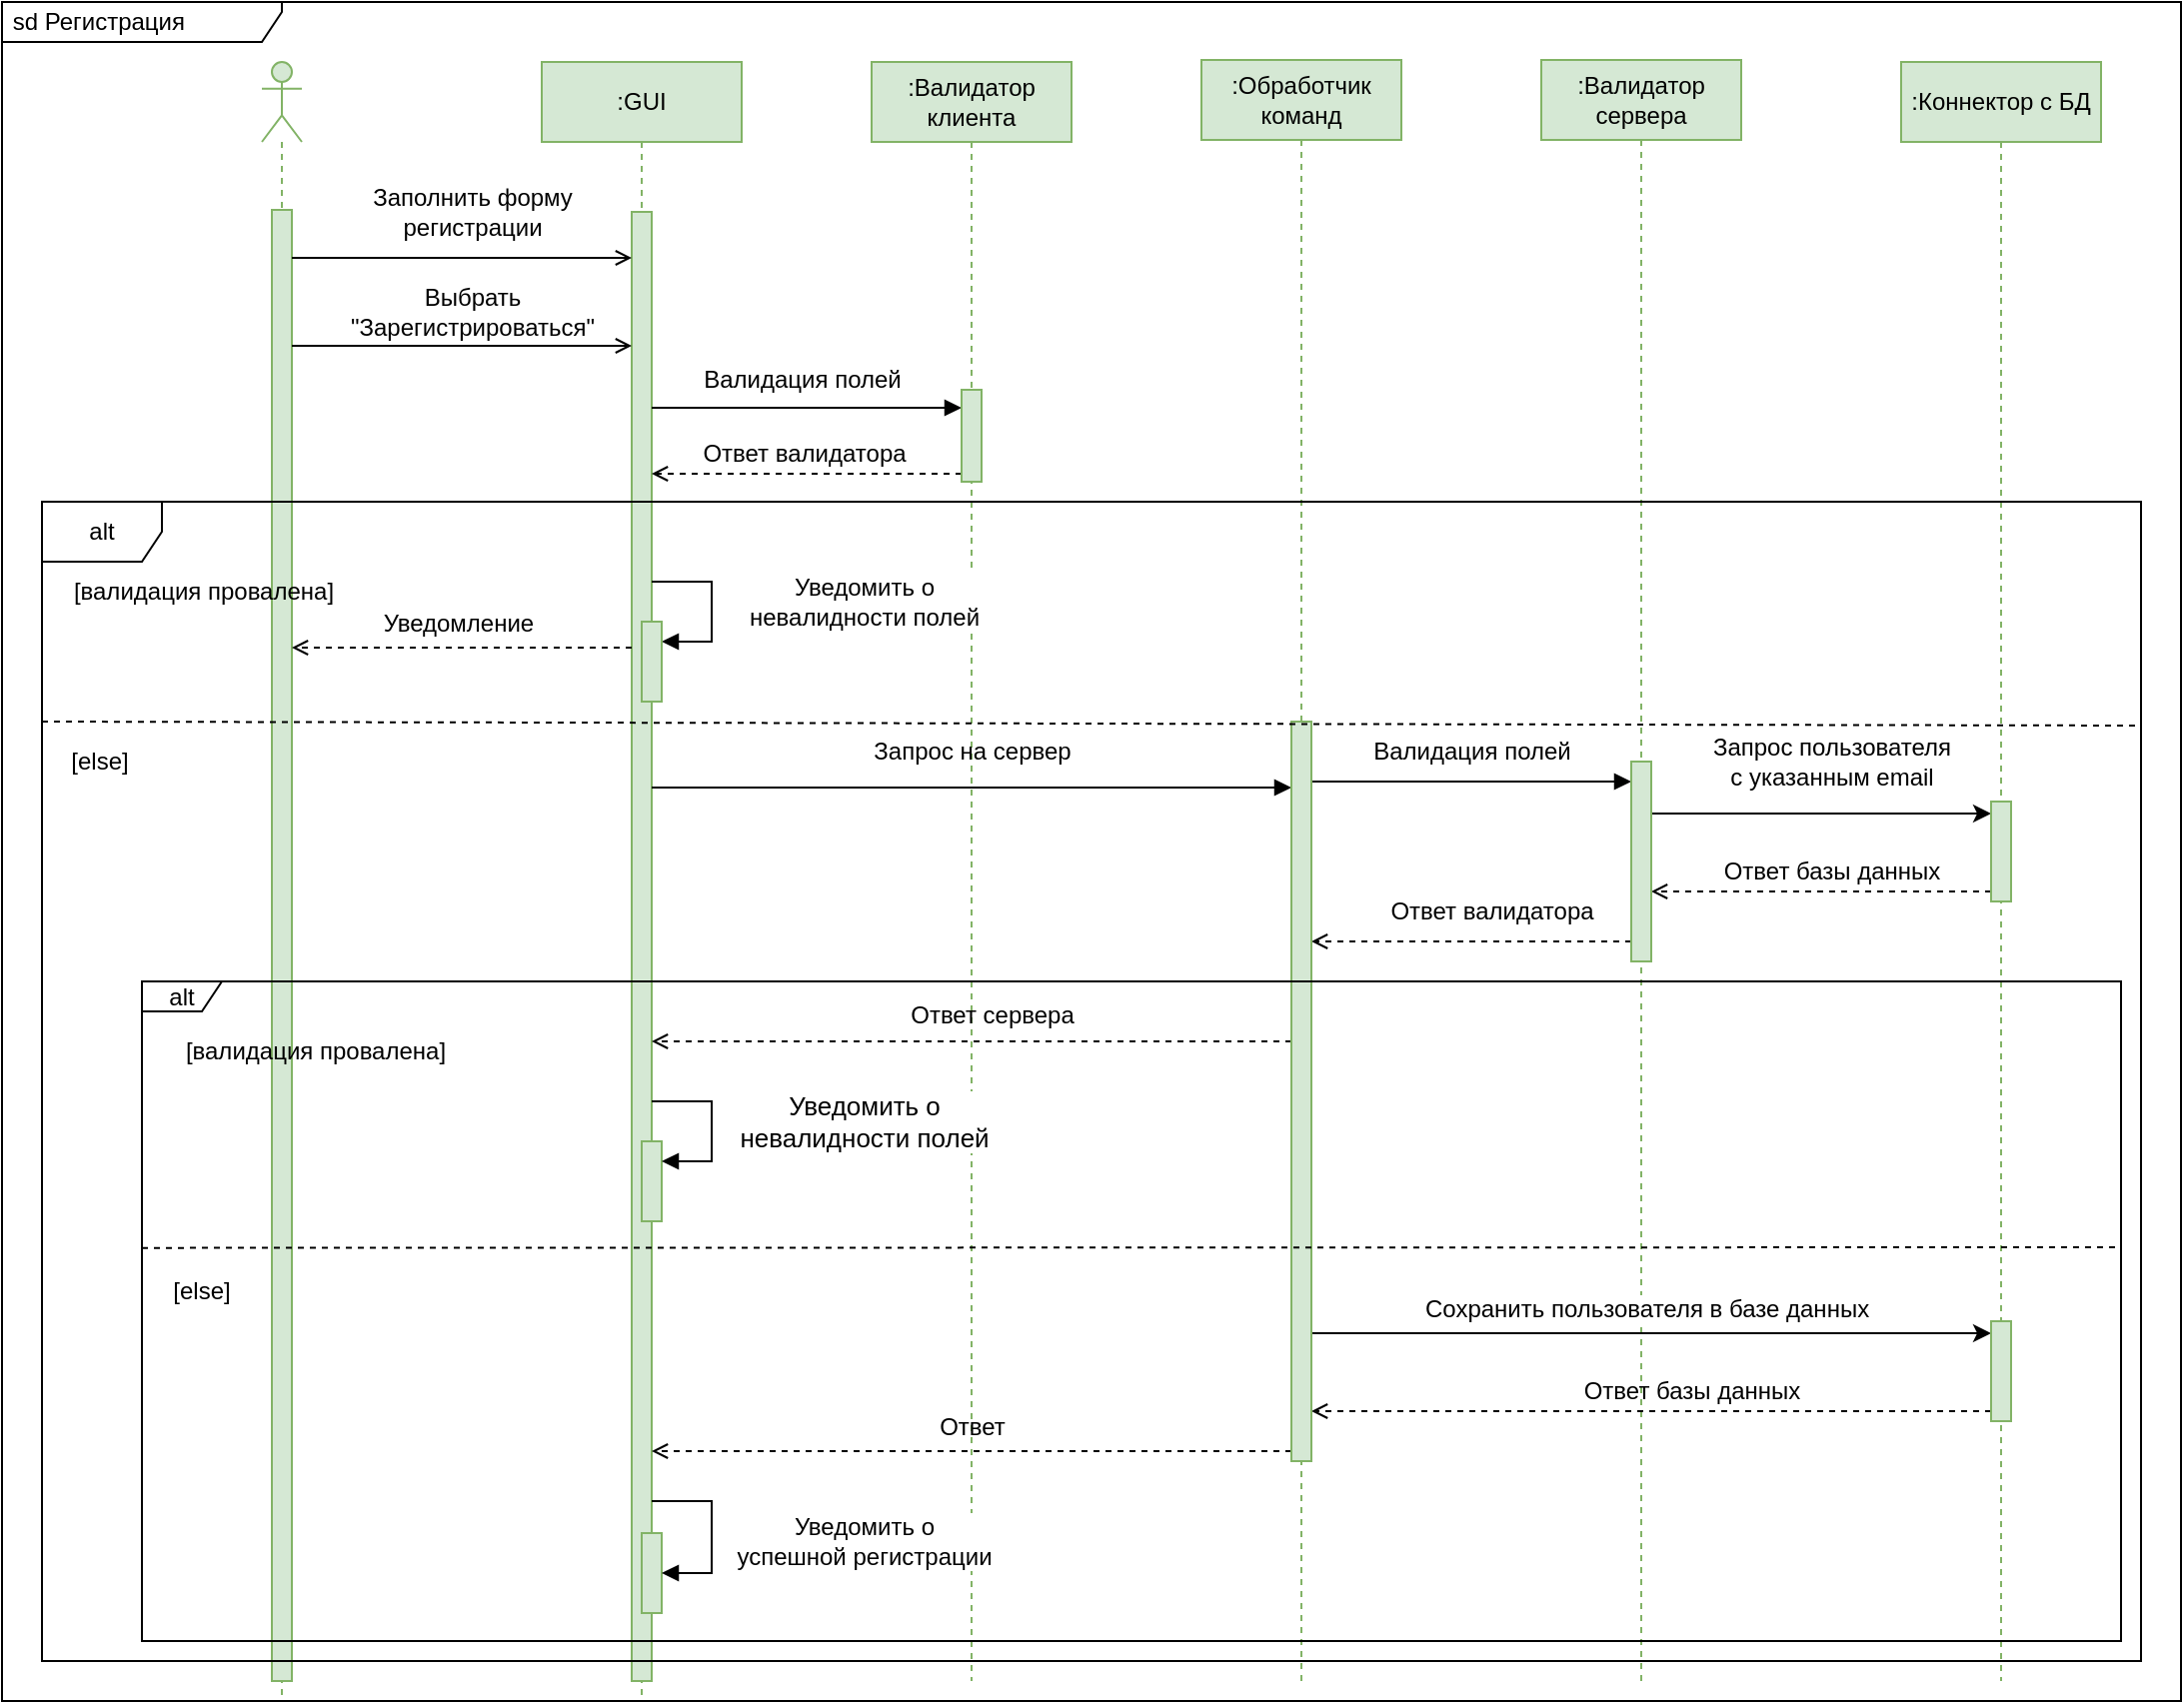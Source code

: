 <mxfile version="23.1.5" type="device">
  <diagram name="Страница — 1" id="BJZdxgz5s_WYg6sS26t-">
    <mxGraphModel dx="2578" dy="1149" grid="1" gridSize="10" guides="1" tooltips="1" connect="1" arrows="1" fold="1" page="1" pageScale="1" pageWidth="827" pageHeight="1169" math="0" shadow="0">
      <root>
        <mxCell id="0" />
        <mxCell id="1" parent="0" />
        <mxCell id="ZeY-tp9K-6rsv-LQFb4R-2" value="" style="shape=umlLifeline;perimeter=lifelinePerimeter;whiteSpace=wrap;html=1;container=1;dropTarget=0;collapsible=0;recursiveResize=0;outlineConnect=0;portConstraint=eastwest;newEdgeStyle={&quot;curved&quot;:0,&quot;rounded&quot;:0};participant=umlActor;fillColor=#d5e8d4;strokeColor=#82b366;" parent="1" vertex="1">
          <mxGeometry x="400" y="280" width="20" height="820" as="geometry" />
        </mxCell>
        <mxCell id="ZeY-tp9K-6rsv-LQFb4R-90" value="" style="html=1;points=[[0,0,0,0,5],[0,1,0,0,-5],[1,0,0,0,5],[1,1,0,0,-5]];perimeter=orthogonalPerimeter;outlineConnect=0;targetShapes=umlLifeline;portConstraint=eastwest;newEdgeStyle={&quot;curved&quot;:0,&quot;rounded&quot;:0};fillColor=#d5e8d4;strokeColor=#82b366;" parent="ZeY-tp9K-6rsv-LQFb4R-2" vertex="1">
          <mxGeometry x="5" y="74" width="10" height="736" as="geometry" />
        </mxCell>
        <mxCell id="ZeY-tp9K-6rsv-LQFb4R-3" value=":GUI" style="shape=umlLifeline;perimeter=lifelinePerimeter;whiteSpace=wrap;html=1;container=1;dropTarget=0;collapsible=0;recursiveResize=0;outlineConnect=0;portConstraint=eastwest;newEdgeStyle={&quot;curved&quot;:0,&quot;rounded&quot;:0};fillColor=#d5e8d4;strokeColor=#82b366;" parent="1" vertex="1">
          <mxGeometry x="540" y="280" width="100" height="820" as="geometry" />
        </mxCell>
        <mxCell id="ZeY-tp9K-6rsv-LQFb4R-92" value="" style="html=1;points=[[0,0,0,0,5],[0,1,0,0,-5],[1,0,0,0,5],[1,1,0,0,-5]];perimeter=orthogonalPerimeter;outlineConnect=0;targetShapes=umlLifeline;portConstraint=eastwest;newEdgeStyle={&quot;curved&quot;:0,&quot;rounded&quot;:0};fillColor=#d5e8d4;strokeColor=#82b366;" parent="ZeY-tp9K-6rsv-LQFb4R-3" vertex="1">
          <mxGeometry x="45" y="75" width="10" height="735" as="geometry" />
        </mxCell>
        <mxCell id="ZeY-tp9K-6rsv-LQFb4R-4" value="" style="endArrow=open;html=1;rounded=0;endFill=0;" parent="1" edge="1">
          <mxGeometry width="50" height="50" relative="1" as="geometry">
            <mxPoint x="415" y="378" as="sourcePoint" />
            <mxPoint x="585" y="378" as="targetPoint" />
          </mxGeometry>
        </mxCell>
        <mxCell id="ZeY-tp9K-6rsv-LQFb4R-5" value="&lt;font style=&quot;font-size: 12px;&quot;&gt;Заполнить форму &lt;br&gt;регистрации&lt;/font&gt;" style="text;html=1;align=center;verticalAlign=middle;resizable=0;points=[];autosize=1;strokeColor=none;fillColor=none;fontSize=12;" parent="1" vertex="1">
          <mxGeometry x="445" y="335" width="120" height="40" as="geometry" />
        </mxCell>
        <mxCell id="ZeY-tp9K-6rsv-LQFb4R-6" value="&lt;font style=&quot;font-size: 12px;&quot;&gt;Выбрать &lt;br&gt;&quot;Зарегистрироваться&quot;&lt;/font&gt;" style="text;html=1;align=center;verticalAlign=middle;resizable=0;points=[];autosize=1;strokeColor=none;fillColor=none;" parent="1" vertex="1">
          <mxGeometry x="430" y="385" width="150" height="40" as="geometry" />
        </mxCell>
        <mxCell id="ZeY-tp9K-6rsv-LQFb4R-7" value="" style="endArrow=open;html=1;rounded=0;endFill=0;" parent="1" edge="1">
          <mxGeometry width="50" height="50" relative="1" as="geometry">
            <mxPoint x="415" y="422" as="sourcePoint" />
            <mxPoint x="585" y="422" as="targetPoint" />
          </mxGeometry>
        </mxCell>
        <mxCell id="ZeY-tp9K-6rsv-LQFb4R-8" value=":Валидатор клиента" style="shape=umlLifeline;perimeter=lifelinePerimeter;whiteSpace=wrap;html=1;container=1;dropTarget=0;collapsible=0;recursiveResize=0;outlineConnect=0;portConstraint=eastwest;newEdgeStyle={&quot;curved&quot;:0,&quot;rounded&quot;:0};fillColor=#d5e8d4;strokeColor=#82b366;" parent="1" vertex="1">
          <mxGeometry x="705" y="280" width="100" height="810" as="geometry" />
        </mxCell>
        <mxCell id="ZeY-tp9K-6rsv-LQFb4R-55" value=":Валидатор сервера" style="shape=umlLifeline;perimeter=lifelinePerimeter;whiteSpace=wrap;html=1;container=1;dropTarget=0;collapsible=0;recursiveResize=0;outlineConnect=0;portConstraint=eastwest;newEdgeStyle={&quot;curved&quot;:0,&quot;rounded&quot;:0};fillColor=#d5e8d4;strokeColor=#82b366;" parent="1" vertex="1">
          <mxGeometry x="1040" y="279" width="100" height="811" as="geometry" />
        </mxCell>
        <mxCell id="ZeY-tp9K-6rsv-LQFb4R-56" value=":Обработчик команд" style="shape=umlLifeline;perimeter=lifelinePerimeter;whiteSpace=wrap;html=1;container=1;dropTarget=0;collapsible=0;recursiveResize=0;outlineConnect=0;portConstraint=eastwest;newEdgeStyle={&quot;curved&quot;:0,&quot;rounded&quot;:0};fillColor=#d5e8d4;strokeColor=#82b366;" parent="1" vertex="1">
          <mxGeometry x="870" y="279" width="100" height="811" as="geometry" />
        </mxCell>
        <mxCell id="ZeY-tp9K-6rsv-LQFb4R-57" value="" style="endArrow=block;html=1;rounded=0;endFill=1;" parent="1" edge="1">
          <mxGeometry width="50" height="50" relative="1" as="geometry">
            <mxPoint x="595" y="643.0" as="sourcePoint" />
            <mxPoint x="915" y="643.0" as="targetPoint" />
          </mxGeometry>
        </mxCell>
        <mxCell id="ZeY-tp9K-6rsv-LQFb4R-58" value="&lt;font style=&quot;font-size: 12px;&quot;&gt;Запрос на сервер&lt;/font&gt;" style="text;html=1;align=center;verticalAlign=middle;resizable=0;points=[];autosize=1;strokeColor=none;fillColor=none;" parent="1" vertex="1">
          <mxGeometry x="695" y="610" width="120" height="30" as="geometry" />
        </mxCell>
        <mxCell id="ZeY-tp9K-6rsv-LQFb4R-59" value="" style="endArrow=block;html=1;rounded=0;endFill=1;" parent="1" edge="1">
          <mxGeometry width="50" height="50" relative="1" as="geometry">
            <mxPoint x="925" y="640" as="sourcePoint" />
            <mxPoint x="1085" y="640" as="targetPoint" />
          </mxGeometry>
        </mxCell>
        <mxCell id="ZeY-tp9K-6rsv-LQFb4R-60" value="&lt;font style=&quot;font-size: 12px;&quot;&gt;Валидация полей&lt;/font&gt;" style="text;html=1;align=center;verticalAlign=middle;resizable=0;points=[];autosize=1;strokeColor=none;fillColor=none;" parent="1" vertex="1">
          <mxGeometry x="945" y="610" width="120" height="30" as="geometry" />
        </mxCell>
        <mxCell id="ZeY-tp9K-6rsv-LQFb4R-61" value=":Коннектор с БД" style="shape=umlLifeline;perimeter=lifelinePerimeter;whiteSpace=wrap;html=1;container=1;dropTarget=0;collapsible=0;recursiveResize=0;outlineConnect=0;portConstraint=eastwest;newEdgeStyle={&quot;curved&quot;:0,&quot;rounded&quot;:0};fillColor=#d5e8d4;strokeColor=#82b366;" parent="1" vertex="1">
          <mxGeometry x="1220" y="280" width="100" height="810" as="geometry" />
        </mxCell>
        <mxCell id="ZeY-tp9K-6rsv-LQFb4R-62" value="" style="endArrow=classic;html=1;rounded=0;" parent="1" edge="1">
          <mxGeometry width="50" height="50" relative="1" as="geometry">
            <mxPoint x="1095" y="656" as="sourcePoint" />
            <mxPoint x="1265" y="656" as="targetPoint" />
          </mxGeometry>
        </mxCell>
        <mxCell id="ZeY-tp9K-6rsv-LQFb4R-63" value="&lt;span style=&quot;&quot;&gt;Запрос пользователя &lt;br&gt;с указанным email&lt;/span&gt;" style="text;html=1;align=center;verticalAlign=middle;resizable=0;points=[];autosize=1;strokeColor=none;fillColor=none;" parent="1" vertex="1">
          <mxGeometry x="1115" y="610" width="140" height="40" as="geometry" />
        </mxCell>
        <mxCell id="ZeY-tp9K-6rsv-LQFb4R-64" value="" style="endArrow=open;html=1;rounded=0;endFill=0;dashed=1;" parent="1" edge="1">
          <mxGeometry width="50" height="50" relative="1" as="geometry">
            <mxPoint x="1265" y="695" as="sourcePoint" />
            <mxPoint x="1095" y="695" as="targetPoint" />
          </mxGeometry>
        </mxCell>
        <mxCell id="ZeY-tp9K-6rsv-LQFb4R-65" value="&lt;font style=&quot;font-size: 12px;&quot;&gt;Ответ базы данных&lt;/font&gt;" style="text;html=1;align=center;verticalAlign=middle;resizable=0;points=[];autosize=1;strokeColor=none;fillColor=none;" parent="1" vertex="1">
          <mxGeometry x="1120" y="670" width="130" height="30" as="geometry" />
        </mxCell>
        <mxCell id="ZeY-tp9K-6rsv-LQFb4R-70" value="" style="endArrow=open;html=1;rounded=0;endFill=0;dashed=1;" parent="1" edge="1">
          <mxGeometry width="50" height="50" relative="1" as="geometry">
            <mxPoint x="1085" y="720" as="sourcePoint" />
            <mxPoint x="925" y="720" as="targetPoint" />
          </mxGeometry>
        </mxCell>
        <mxCell id="ZeY-tp9K-6rsv-LQFb4R-71" value="&lt;font style=&quot;font-size: 12px;&quot;&gt;Ответ валидатора&lt;/font&gt;" style="text;html=1;align=center;verticalAlign=middle;resizable=0;points=[];autosize=1;strokeColor=none;fillColor=none;" parent="1" vertex="1">
          <mxGeometry x="950" y="690" width="130" height="30" as="geometry" />
        </mxCell>
        <mxCell id="ZeY-tp9K-6rsv-LQFb4R-75" value="&lt;font style=&quot;font-size: 12px;&quot;&gt;[else]&lt;/font&gt;" style="text;html=1;align=center;verticalAlign=middle;whiteSpace=wrap;rounded=0;" parent="1" vertex="1">
          <mxGeometry x="310" y="880" width="120" height="30" as="geometry" />
        </mxCell>
        <mxCell id="ZeY-tp9K-6rsv-LQFb4R-76" value="&lt;font style=&quot;font-size: 12px;&quot;&gt;[валидация провалена]&lt;/font&gt;" style="text;html=1;align=center;verticalAlign=middle;whiteSpace=wrap;rounded=0;" parent="1" vertex="1">
          <mxGeometry x="342" y="760" width="170" height="30" as="geometry" />
        </mxCell>
        <mxCell id="ZeY-tp9K-6rsv-LQFb4R-77" value="" style="endArrow=open;html=1;rounded=0;endFill=0;dashed=1;" parent="1" edge="1">
          <mxGeometry width="50" height="50" relative="1" as="geometry">
            <mxPoint x="915" y="770" as="sourcePoint" />
            <mxPoint x="595" y="770" as="targetPoint" />
          </mxGeometry>
        </mxCell>
        <mxCell id="ZeY-tp9K-6rsv-LQFb4R-78" value="&lt;font style=&quot;font-size: 12px;&quot;&gt;Ответ сервера&lt;/font&gt;" style="text;html=1;align=center;verticalAlign=middle;resizable=0;points=[];autosize=1;strokeColor=none;fillColor=none;" parent="1" vertex="1">
          <mxGeometry x="710" y="742" width="110" height="30" as="geometry" />
        </mxCell>
        <mxCell id="ZeY-tp9K-6rsv-LQFb4R-79" value="" style="html=1;points=[[0,0,0,0,5],[0,1,0,0,-5],[1,0,0,0,5],[1,1,0,0,-5]];perimeter=orthogonalPerimeter;outlineConnect=0;targetShapes=umlLifeline;portConstraint=eastwest;newEdgeStyle={&quot;curved&quot;:0,&quot;rounded&quot;:0};fillColor=#d5e8d4;strokeColor=#82b366;" parent="1" vertex="1">
          <mxGeometry x="590" y="820" width="10" height="40" as="geometry" />
        </mxCell>
        <mxCell id="ZeY-tp9K-6rsv-LQFb4R-80" value="&lt;div style=&quot;font-size: 13px;&quot;&gt;&lt;font style=&quot;font-size: 13px;&quot;&gt;Уведомить о&lt;/font&gt;&lt;/div&gt;&lt;div style=&quot;font-size: 13px;&quot;&gt;&lt;font style=&quot;font-size: 13px;&quot;&gt;невалидности полей&lt;/font&gt;&lt;/div&gt;" style="html=1;align=center;spacingLeft=2;endArrow=block;rounded=0;edgeStyle=orthogonalEdgeStyle;curved=0;rounded=0;" parent="1" target="ZeY-tp9K-6rsv-LQFb4R-79" edge="1">
          <mxGeometry x="-0.059" y="75" relative="1" as="geometry">
            <mxPoint x="595" y="800" as="sourcePoint" />
            <Array as="points">
              <mxPoint x="625" y="830" />
            </Array>
            <mxPoint as="offset" />
          </mxGeometry>
        </mxCell>
        <mxCell id="ZeY-tp9K-6rsv-LQFb4R-81" value="" style="endArrow=classic;html=1;rounded=0;" parent="1" edge="1">
          <mxGeometry width="50" height="50" relative="1" as="geometry">
            <mxPoint x="925" y="916" as="sourcePoint" />
            <mxPoint x="1265" y="916" as="targetPoint" />
          </mxGeometry>
        </mxCell>
        <mxCell id="ZeY-tp9K-6rsv-LQFb4R-82" value="&lt;span style=&quot;color: rgb(0, 0, 0); font-family: Helvetica; font-style: normal; font-variant-ligatures: normal; font-variant-caps: normal; font-weight: 400; letter-spacing: normal; orphans: 2; text-align: center; text-indent: 0px; text-transform: none; widows: 2; word-spacing: 0px; -webkit-text-stroke-width: 0px; background-color: rgb(255, 255, 255); text-decoration-thickness: initial; text-decoration-style: initial; text-decoration-color: initial; float: none; display: inline !important;&quot;&gt;&lt;font style=&quot;font-size: 12px;&quot;&gt;Сохранить пользователя в базе данных&lt;/font&gt;&lt;/span&gt;" style="text;whiteSpace=wrap;html=1;" parent="1" vertex="1">
          <mxGeometry x="980" y="890" width="240" height="40" as="geometry" />
        </mxCell>
        <mxCell id="ZeY-tp9K-6rsv-LQFb4R-83" value="" style="endArrow=open;html=1;rounded=0;endFill=0;dashed=1;" parent="1" edge="1">
          <mxGeometry width="50" height="50" relative="1" as="geometry">
            <mxPoint x="1265" y="955" as="sourcePoint" />
            <mxPoint x="925" y="955" as="targetPoint" />
          </mxGeometry>
        </mxCell>
        <mxCell id="ZeY-tp9K-6rsv-LQFb4R-84" value="&lt;font style=&quot;font-size: 12px;&quot;&gt;Ответ базы данных&lt;/font&gt;" style="text;html=1;align=center;verticalAlign=middle;resizable=0;points=[];autosize=1;strokeColor=none;fillColor=none;" parent="1" vertex="1">
          <mxGeometry x="1050" y="930" width="130" height="30" as="geometry" />
        </mxCell>
        <mxCell id="ZeY-tp9K-6rsv-LQFb4R-86" value="" style="endArrow=open;html=1;rounded=0;endFill=0;dashed=1;" parent="1" edge="1">
          <mxGeometry width="50" height="50" relative="1" as="geometry">
            <mxPoint x="915" y="975" as="sourcePoint" />
            <mxPoint x="595" y="975" as="targetPoint" />
          </mxGeometry>
        </mxCell>
        <mxCell id="ZeY-tp9K-6rsv-LQFb4R-87" value="&lt;font style=&quot;font-size: 12px;&quot;&gt;Ответ&lt;/font&gt;" style="text;html=1;align=center;verticalAlign=middle;resizable=0;points=[];autosize=1;strokeColor=none;fillColor=none;" parent="1" vertex="1">
          <mxGeometry x="725" y="948" width="60" height="30" as="geometry" />
        </mxCell>
        <mxCell id="ZeY-tp9K-6rsv-LQFb4R-88" value="" style="html=1;points=[[0,0,0,0,5],[0,1,0,0,-5],[1,0,0,0,5],[1,1,0,0,-5]];perimeter=orthogonalPerimeter;outlineConnect=0;targetShapes=umlLifeline;portConstraint=eastwest;newEdgeStyle={&quot;curved&quot;:0,&quot;rounded&quot;:0};fillColor=#d5e8d4;strokeColor=#82b366;" parent="1" vertex="1">
          <mxGeometry x="590" y="1016" width="10" height="40" as="geometry" />
        </mxCell>
        <mxCell id="ZeY-tp9K-6rsv-LQFb4R-89" value="&lt;font style=&quot;font-size: 12px;&quot;&gt;&lt;font style=&quot;font-size: 12px;&quot;&gt;Уведомить&lt;/font&gt;&lt;font style=&quot;font-size: 12px;&quot;&gt; &lt;/font&gt;&lt;font style=&quot;font-size: 12px;&quot;&gt;&lt;font style=&quot;font-size: 12px;&quot;&gt;о&lt;/font&gt;&lt;font style=&quot;font-size: 12px;&quot;&gt;&lt;br style=&quot;border-color: var(--border-color);&quot;&gt;&lt;/font&gt;&lt;/font&gt;&lt;/font&gt;&lt;div style=&quot;border-color: var(--border-color); font-size: 12px;&quot;&gt;&lt;font style=&quot;font-size: 12px;&quot;&gt;&lt;font style=&quot;font-size: 12px;&quot;&gt;успешной&lt;/font&gt;&lt;font style=&quot;font-size: 12px;&quot;&gt;&amp;nbsp;регистрации&lt;/font&gt;&lt;/font&gt;&lt;/div&gt;" style="html=1;align=center;spacingLeft=2;endArrow=block;rounded=0;edgeStyle=orthogonalEdgeStyle;curved=0;rounded=0;" parent="1" target="ZeY-tp9K-6rsv-LQFb4R-88" edge="1">
          <mxGeometry x="0.098" y="75" relative="1" as="geometry">
            <mxPoint x="595" y="1000" as="sourcePoint" />
            <Array as="points">
              <mxPoint x="625" y="1000" />
            </Array>
            <mxPoint as="offset" />
          </mxGeometry>
        </mxCell>
        <mxCell id="ZeY-tp9K-6rsv-LQFb4R-91" value="&amp;nbsp;sd Регистрация" style="shape=umlFrame;whiteSpace=wrap;html=1;pointerEvents=0;width=140;height=20;align=left;" parent="1" vertex="1">
          <mxGeometry x="270" y="250" width="1090" height="850" as="geometry" />
        </mxCell>
        <mxCell id="ZeY-tp9K-6rsv-LQFb4R-94" value="" style="html=1;points=[[0,0,0,0,5],[0,1,0,0,-5],[1,0,0,0,5],[1,1,0,0,-5]];perimeter=orthogonalPerimeter;outlineConnect=0;targetShapes=umlLifeline;portConstraint=eastwest;newEdgeStyle={&quot;curved&quot;:0,&quot;rounded&quot;:0};fillColor=#d5e8d4;strokeColor=#82b366;" parent="1" vertex="1">
          <mxGeometry x="915" y="610" width="10" height="370" as="geometry" />
        </mxCell>
        <mxCell id="ZeY-tp9K-6rsv-LQFb4R-95" value="" style="html=1;points=[[0,0,0,0,5],[0,1,0,0,-5],[1,0,0,0,5],[1,1,0,0,-5]];perimeter=orthogonalPerimeter;outlineConnect=0;targetShapes=umlLifeline;portConstraint=eastwest;newEdgeStyle={&quot;curved&quot;:0,&quot;rounded&quot;:0};fillColor=#d5e8d4;strokeColor=#82b366;" parent="1" vertex="1">
          <mxGeometry x="1085" y="630" width="10" height="100" as="geometry" />
        </mxCell>
        <mxCell id="ZeY-tp9K-6rsv-LQFb4R-96" value="" style="html=1;points=[[0,0,0,0,5],[0,1,0,0,-5],[1,0,0,0,5],[1,1,0,0,-5]];perimeter=orthogonalPerimeter;outlineConnect=0;targetShapes=umlLifeline;portConstraint=eastwest;newEdgeStyle={&quot;curved&quot;:0,&quot;rounded&quot;:0};fillColor=#d5e8d4;strokeColor=#82b366;" parent="1" vertex="1">
          <mxGeometry x="1265" y="650" width="10" height="50" as="geometry" />
        </mxCell>
        <mxCell id="ZeY-tp9K-6rsv-LQFb4R-97" value="" style="html=1;points=[[0,0,0,0,5],[0,1,0,0,-5],[1,0,0,0,5],[1,1,0,0,-5]];perimeter=orthogonalPerimeter;outlineConnect=0;targetShapes=umlLifeline;portConstraint=eastwest;newEdgeStyle={&quot;curved&quot;:0,&quot;rounded&quot;:0};fillColor=#d5e8d4;strokeColor=#82b366;" parent="1" vertex="1">
          <mxGeometry x="1265" y="910" width="10" height="50" as="geometry" />
        </mxCell>
        <mxCell id="ZeY-tp9K-6rsv-LQFb4R-66" value="&lt;font style=&quot;font-size: 12px;&quot;&gt;alt&lt;/font&gt;" style="shape=umlFrame;whiteSpace=wrap;html=1;pointerEvents=0;width=40;height=15;" parent="1" vertex="1">
          <mxGeometry x="340" y="740" width="990" height="330" as="geometry" />
        </mxCell>
        <mxCell id="ZeY-tp9K-6rsv-LQFb4R-74" value="" style="endArrow=none;dashed=1;html=1;rounded=0;exitX=0;exitY=0.404;exitDx=0;exitDy=0;exitPerimeter=0;" parent="1" source="ZeY-tp9K-6rsv-LQFb4R-66" edge="1">
          <mxGeometry width="50" height="50" relative="1" as="geometry">
            <mxPoint x="840" y="890" as="sourcePoint" />
            <mxPoint x="1330" y="873" as="targetPoint" />
          </mxGeometry>
        </mxCell>
        <mxCell id="e_HESVgeIngYG6pmchC1-57" value="&lt;div style=&quot;font-size: 12px;&quot;&gt;&lt;font style=&quot;font-size: 12px;&quot;&gt;Уведомить о&lt;/font&gt;&lt;/div&gt;&lt;div style=&quot;font-size: 12px;&quot;&gt;&lt;font style=&quot;font-size: 12px;&quot;&gt;невалидности полей&lt;/font&gt;&lt;/div&gt;" style="html=1;align=center;spacingLeft=2;endArrow=block;rounded=0;edgeStyle=orthogonalEdgeStyle;curved=0;rounded=0;" edge="1" parent="1" target="e_HESVgeIngYG6pmchC1-58">
          <mxGeometry x="-0.059" y="75" relative="1" as="geometry">
            <mxPoint x="595" y="540" as="sourcePoint" />
            <Array as="points">
              <mxPoint x="625" y="570" />
            </Array>
            <mxPoint as="offset" />
          </mxGeometry>
        </mxCell>
        <mxCell id="e_HESVgeIngYG6pmchC1-58" value="" style="html=1;points=[[0,0,0,0,5],[0,1,0,0,-5],[1,0,0,0,5],[1,1,0,0,-5]];perimeter=orthogonalPerimeter;outlineConnect=0;targetShapes=umlLifeline;portConstraint=eastwest;newEdgeStyle={&quot;curved&quot;:0,&quot;rounded&quot;:0};fillColor=#d5e8d4;strokeColor=#82b366;" vertex="1" parent="1">
          <mxGeometry x="590" y="560" width="10" height="40" as="geometry" />
        </mxCell>
        <mxCell id="e_HESVgeIngYG6pmchC1-59" value="" style="endArrow=block;html=1;rounded=0;endFill=1;" edge="1" parent="1">
          <mxGeometry width="50" height="50" relative="1" as="geometry">
            <mxPoint x="595" y="453" as="sourcePoint" />
            <mxPoint x="750" y="453" as="targetPoint" />
          </mxGeometry>
        </mxCell>
        <mxCell id="e_HESVgeIngYG6pmchC1-60" value="&lt;font style=&quot;font-size: 12px;&quot;&gt;Валидация полей&lt;/font&gt;" style="text;html=1;align=center;verticalAlign=middle;resizable=0;points=[];autosize=1;strokeColor=none;fillColor=none;" vertex="1" parent="1">
          <mxGeometry x="610" y="424" width="120" height="30" as="geometry" />
        </mxCell>
        <mxCell id="e_HESVgeIngYG6pmchC1-61" value="" style="endArrow=open;html=1;rounded=0;endFill=0;dashed=1;" edge="1" parent="1">
          <mxGeometry width="50" height="50" relative="1" as="geometry">
            <mxPoint x="750" y="486.0" as="sourcePoint" />
            <mxPoint x="595" y="486" as="targetPoint" />
          </mxGeometry>
        </mxCell>
        <mxCell id="e_HESVgeIngYG6pmchC1-62" value="&lt;font style=&quot;font-size: 12px;&quot;&gt;Ответ валидатора&lt;/font&gt;" style="text;html=1;align=center;verticalAlign=middle;resizable=0;points=[];autosize=1;strokeColor=none;fillColor=none;" vertex="1" parent="1">
          <mxGeometry x="606" y="461" width="130" height="30" as="geometry" />
        </mxCell>
        <mxCell id="e_HESVgeIngYG6pmchC1-63" value="&lt;font style=&quot;font-size: 12px;&quot;&gt;[валидация провалена]&lt;/font&gt;" style="text;html=1;align=center;verticalAlign=middle;whiteSpace=wrap;rounded=0;" vertex="1" parent="1">
          <mxGeometry x="297" y="530" width="148" height="30" as="geometry" />
        </mxCell>
        <mxCell id="e_HESVgeIngYG6pmchC1-64" value="" style="endArrow=open;html=1;rounded=0;endFill=0;dashed=1;" edge="1" parent="1">
          <mxGeometry width="50" height="50" relative="1" as="geometry">
            <mxPoint x="585" y="573" as="sourcePoint" />
            <mxPoint x="415" y="573" as="targetPoint" />
          </mxGeometry>
        </mxCell>
        <mxCell id="e_HESVgeIngYG6pmchC1-65" value="Уведомление" style="text;html=1;align=center;verticalAlign=middle;resizable=0;points=[];autosize=1;strokeColor=none;fillColor=none;" vertex="1" parent="1">
          <mxGeometry x="448" y="546" width="100" height="30" as="geometry" />
        </mxCell>
        <mxCell id="e_HESVgeIngYG6pmchC1-66" value="" style="html=1;points=[[0,0,0,0,5],[0,1,0,0,-5],[1,0,0,0,5],[1,1,0,0,-5]];perimeter=orthogonalPerimeter;outlineConnect=0;targetShapes=umlLifeline;portConstraint=eastwest;newEdgeStyle={&quot;curved&quot;:0,&quot;rounded&quot;:0};fillColor=#d5e8d4;strokeColor=#82b366;" vertex="1" parent="1">
          <mxGeometry x="750" y="444" width="10" height="46" as="geometry" />
        </mxCell>
        <mxCell id="e_HESVgeIngYG6pmchC1-67" value="alt" style="shape=umlFrame;whiteSpace=wrap;html=1;pointerEvents=0;" vertex="1" parent="1">
          <mxGeometry x="290" y="500" width="1050" height="580" as="geometry" />
        </mxCell>
        <mxCell id="e_HESVgeIngYG6pmchC1-68" value="" style="endArrow=none;dashed=1;html=1;rounded=0;exitX=0;exitY=0.404;exitDx=0;exitDy=0;exitPerimeter=0;" edge="1" parent="1">
          <mxGeometry width="50" height="50" relative="1" as="geometry">
            <mxPoint x="290" y="610" as="sourcePoint" />
            <mxPoint x="1340" y="612" as="targetPoint" />
          </mxGeometry>
        </mxCell>
        <mxCell id="e_HESVgeIngYG6pmchC1-69" value="&lt;font style=&quot;font-size: 12px;&quot;&gt;[else]&lt;/font&gt;" style="text;html=1;align=center;verticalAlign=middle;whiteSpace=wrap;rounded=0;" vertex="1" parent="1">
          <mxGeometry x="280" y="615" width="78" height="30" as="geometry" />
        </mxCell>
      </root>
    </mxGraphModel>
  </diagram>
</mxfile>
